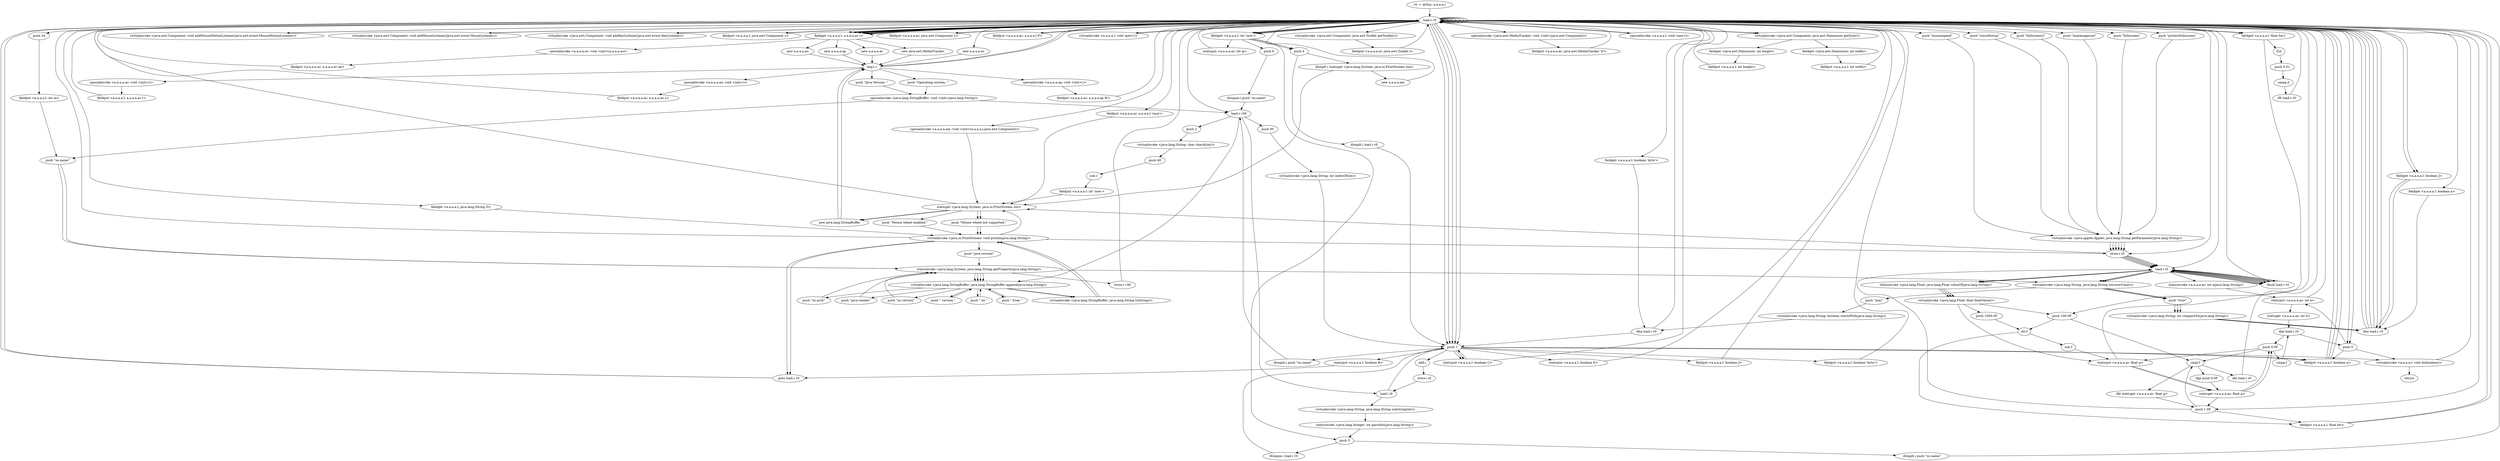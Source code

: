 digraph "" {
    "r0 := @this: a.a.a.a.l"
    "load.r r0"
    "r0 := @this: a.a.a.a.l"->"load.r r0";
    "new a.a.a.a.ac"
    "load.r r0"->"new a.a.a.a.ac";
    "dup1.r"
    "new a.a.a.a.ac"->"dup1.r";
    "specialinvoke <a.a.a.a.ac: void <init>()>"
    "dup1.r"->"specialinvoke <a.a.a.a.ac: void <init>()>";
    "fieldput <a.a.a.a.l: a.a.a.a.ac r>"
    "specialinvoke <a.a.a.a.ac: void <init>()>"->"fieldput <a.a.a.a.l: a.a.a.a.ac r>";
    "fieldput <a.a.a.a.l: a.a.a.a.ac r>"->"load.r r0";
    "fieldget <a.a.a.a.l: a.a.a.a.ac r>"
    "load.r r0"->"fieldget <a.a.a.a.l: a.a.a.a.ac r>";
    "fieldget <a.a.a.a.l: a.a.a.a.ac r>"->"load.r r0";
    "fieldput <a.a.a.a.ac: a.a.a.a.l 'case'>"
    "load.r r0"->"fieldput <a.a.a.a.ac: a.a.a.a.l 'case'>";
    "staticget <java.lang.System: java.io.PrintStream out>"
    "fieldput <a.a.a.a.ac: a.a.a.a.l 'case'>"->"staticget <java.lang.System: java.io.PrintStream out>";
    "staticget <java.lang.System: java.io.PrintStream out>"->"load.r r0";
    "fieldget <a.a.a.a.l: java.lang.String O>"
    "load.r r0"->"fieldget <a.a.a.a.l: java.lang.String O>";
    "virtualinvoke <java.io.PrintStream: void println(java.lang.String)>"
    "fieldget <a.a.a.a.l: java.lang.String O>"->"virtualinvoke <java.io.PrintStream: void println(java.lang.String)>";
    "push \"java.version\""
    "virtualinvoke <java.io.PrintStream: void println(java.lang.String)>"->"push \"java.version\"";
    "staticinvoke <java.lang.System: java.lang.String getProperty(java.lang.String)>"
    "push \"java.version\""->"staticinvoke <java.lang.System: java.lang.String getProperty(java.lang.String)>";
    "store.r r36"
    "staticinvoke <java.lang.System: java.lang.String getProperty(java.lang.String)>"->"store.r r36";
    "store.r r36"->"load.r r0";
    "load.r r36"
    "load.r r0"->"load.r r36";
    "push 2"
    "load.r r36"->"push 2";
    "virtualinvoke <java.lang.String: char charAt(int)>"
    "push 2"->"virtualinvoke <java.lang.String: char charAt(int)>";
    "push 48"
    "virtualinvoke <java.lang.String: char charAt(int)>"->"push 48";
    "sub.c"
    "push 48"->"sub.c";
    "fieldput <a.a.a.a.l: int 'new'>"
    "sub.c"->"fieldput <a.a.a.a.l: int 'new'>";
    "fieldput <a.a.a.a.l: int 'new'>"->"staticget <java.lang.System: java.io.PrintStream out>";
    "new java.lang.StringBuffer"
    "staticget <java.lang.System: java.io.PrintStream out>"->"new java.lang.StringBuffer";
    "new java.lang.StringBuffer"->"dup1.r";
    "push \"Java Version: \""
    "dup1.r"->"push \"Java Version: \"";
    "specialinvoke <java.lang.StringBuffer: void <init>(java.lang.String)>"
    "push \"Java Version: \""->"specialinvoke <java.lang.StringBuffer: void <init>(java.lang.String)>";
    "specialinvoke <java.lang.StringBuffer: void <init>(java.lang.String)>"->"load.r r36";
    "virtualinvoke <java.lang.StringBuffer: java.lang.StringBuffer append(java.lang.String)>"
    "load.r r36"->"virtualinvoke <java.lang.StringBuffer: java.lang.StringBuffer append(java.lang.String)>";
    "push \" from \""
    "virtualinvoke <java.lang.StringBuffer: java.lang.StringBuffer append(java.lang.String)>"->"push \" from \"";
    "push \" from \""->"virtualinvoke <java.lang.StringBuffer: java.lang.StringBuffer append(java.lang.String)>";
    "push \"java.vendor\""
    "virtualinvoke <java.lang.StringBuffer: java.lang.StringBuffer append(java.lang.String)>"->"push \"java.vendor\"";
    "push \"java.vendor\""->"staticinvoke <java.lang.System: java.lang.String getProperty(java.lang.String)>";
    "staticinvoke <java.lang.System: java.lang.String getProperty(java.lang.String)>"->"virtualinvoke <java.lang.StringBuffer: java.lang.StringBuffer append(java.lang.String)>";
    "virtualinvoke <java.lang.StringBuffer: java.lang.String toString()>"
    "virtualinvoke <java.lang.StringBuffer: java.lang.StringBuffer append(java.lang.String)>"->"virtualinvoke <java.lang.StringBuffer: java.lang.String toString()>";
    "virtualinvoke <java.lang.StringBuffer: java.lang.String toString()>"->"virtualinvoke <java.io.PrintStream: void println(java.lang.String)>";
    "virtualinvoke <java.io.PrintStream: void println(java.lang.String)>"->"staticget <java.lang.System: java.io.PrintStream out>";
    "staticget <java.lang.System: java.io.PrintStream out>"->"new java.lang.StringBuffer";
    "new java.lang.StringBuffer"->"dup1.r";
    "push \"Operating system: \""
    "dup1.r"->"push \"Operating system: \"";
    "push \"Operating system: \""->"specialinvoke <java.lang.StringBuffer: void <init>(java.lang.String)>";
    "push \"os.name\""
    "specialinvoke <java.lang.StringBuffer: void <init>(java.lang.String)>"->"push \"os.name\"";
    "push \"os.name\""->"staticinvoke <java.lang.System: java.lang.String getProperty(java.lang.String)>";
    "staticinvoke <java.lang.System: java.lang.String getProperty(java.lang.String)>"->"virtualinvoke <java.lang.StringBuffer: java.lang.StringBuffer append(java.lang.String)>";
    "push \" version \""
    "virtualinvoke <java.lang.StringBuffer: java.lang.StringBuffer append(java.lang.String)>"->"push \" version \"";
    "push \" version \""->"virtualinvoke <java.lang.StringBuffer: java.lang.StringBuffer append(java.lang.String)>";
    "push \"os.version\""
    "virtualinvoke <java.lang.StringBuffer: java.lang.StringBuffer append(java.lang.String)>"->"push \"os.version\"";
    "push \"os.version\""->"staticinvoke <java.lang.System: java.lang.String getProperty(java.lang.String)>";
    "staticinvoke <java.lang.System: java.lang.String getProperty(java.lang.String)>"->"virtualinvoke <java.lang.StringBuffer: java.lang.StringBuffer append(java.lang.String)>";
    "push \" on \""
    "virtualinvoke <java.lang.StringBuffer: java.lang.StringBuffer append(java.lang.String)>"->"push \" on \"";
    "push \" on \""->"virtualinvoke <java.lang.StringBuffer: java.lang.StringBuffer append(java.lang.String)>";
    "push \"os.arch\""
    "virtualinvoke <java.lang.StringBuffer: java.lang.StringBuffer append(java.lang.String)>"->"push \"os.arch\"";
    "push \"os.arch\""->"staticinvoke <java.lang.System: java.lang.String getProperty(java.lang.String)>";
    "staticinvoke <java.lang.System: java.lang.String getProperty(java.lang.String)>"->"virtualinvoke <java.lang.StringBuffer: java.lang.StringBuffer append(java.lang.String)>";
    "virtualinvoke <java.lang.StringBuffer: java.lang.StringBuffer append(java.lang.String)>"->"virtualinvoke <java.lang.StringBuffer: java.lang.String toString()>";
    "virtualinvoke <java.lang.StringBuffer: java.lang.String toString()>"->"virtualinvoke <java.io.PrintStream: void println(java.lang.String)>";
    "virtualinvoke <java.io.PrintStream: void println(java.lang.String)>"->"load.r r0";
    "fieldget <a.a.a.a.l: int 'new'>"
    "load.r r0"->"fieldget <a.a.a.a.l: int 'new'>";
    "push 6"
    "fieldget <a.a.a.a.l: int 'new'>"->"push 6";
    "ifcmpne.i push \"os.name\""
    "push 6"->"ifcmpne.i push \"os.name\"";
    "ifcmpne.i push \"os.name\""->"load.r r36";
    "push 95"
    "load.r r36"->"push 95";
    "virtualinvoke <java.lang.String: int indexOf(int)>"
    "push 95"->"virtualinvoke <java.lang.String: int indexOf(int)>";
    "push 1"
    "virtualinvoke <java.lang.String: int indexOf(int)>"->"push 1";
    "add.i"
    "push 1"->"add.i";
    "store.i i0"
    "add.i"->"store.i i0";
    "load.i i0"
    "store.i i0"->"load.i i0";
    "load.i i0"->"push 1";
    "ifcmple.i push \"os.name\""
    "push 1"->"ifcmple.i push \"os.name\"";
    "ifcmple.i push \"os.name\""->"load.r r36";
    "load.r r36"->"load.i i0";
    "virtualinvoke <java.lang.String: java.lang.String substring(int)>"
    "load.i i0"->"virtualinvoke <java.lang.String: java.lang.String substring(int)>";
    "staticinvoke <java.lang.Integer: int parseInt(java.lang.String)>"
    "virtualinvoke <java.lang.String: java.lang.String substring(int)>"->"staticinvoke <java.lang.Integer: int parseInt(java.lang.String)>";
    "push 3"
    "staticinvoke <java.lang.Integer: int parseInt(java.lang.String)>"->"push 3";
    "ifcmplt.i push \"os.name\""
    "push 3"->"ifcmplt.i push \"os.name\"";
    "ifcmplt.i push \"os.name\""->"load.r r0";
    "push 24"
    "load.r r0"->"push 24";
    "fieldput <a.a.a.a.l: int m>"
    "push 24"->"fieldput <a.a.a.a.l: int m>";
    "fieldput <a.a.a.a.l: int m>"->"push \"os.name\"";
    "push \"os.name\""->"staticinvoke <java.lang.System: java.lang.String getProperty(java.lang.String)>";
    "virtualinvoke <java.lang.String: java.lang.String toLowerCase()>"
    "staticinvoke <java.lang.System: java.lang.String getProperty(java.lang.String)>"->"virtualinvoke <java.lang.String: java.lang.String toLowerCase()>";
    "push \"mac\""
    "virtualinvoke <java.lang.String: java.lang.String toLowerCase()>"->"push \"mac\"";
    "virtualinvoke <java.lang.String: boolean startsWith(java.lang.String)>"
    "push \"mac\""->"virtualinvoke <java.lang.String: boolean startsWith(java.lang.String)>";
    "ifeq load.r r0"
    "virtualinvoke <java.lang.String: boolean startsWith(java.lang.String)>"->"ifeq load.r r0";
    "ifeq load.r r0"->"push 1";
    "staticput <a.a.a.a.l: boolean E>"
    "push 1"->"staticput <a.a.a.a.l: boolean E>";
    "staticput <a.a.a.a.l: boolean E>"->"load.r r0";
    "load.r r0"->"fieldget <a.a.a.a.l: int 'new'>";
    "fieldget <a.a.a.a.l: int 'new'>"->"push 3";
    "ifcmpne.i load.r r0"
    "push 3"->"ifcmpne.i load.r r0";
    "ifcmpne.i load.r r0"->"push 1";
    "staticput <a.a.a.a.l: boolean C>"
    "push 1"->"staticput <a.a.a.a.l: boolean C>";
    "staticput <a.a.a.a.l: boolean C>"->"load.r r0";
    "load.r r0"->"fieldget <a.a.a.a.l: int 'new'>";
    "push 4"
    "fieldget <a.a.a.a.l: int 'new'>"->"push 4";
    "ifcmplt.i load.r r0"
    "push 4"->"ifcmplt.i load.r r0";
    "ifcmplt.i load.r r0"->"push 1";
    "push 1"->"staticput <a.a.a.a.l: boolean C>";
    "staticput <a.a.a.a.l: boolean C>"->"push 1";
    "staticput <a.a.a.a.l: boolean B>"
    "push 1"->"staticput <a.a.a.a.l: boolean B>";
    "goto load.r r0"
    "staticput <a.a.a.a.l: boolean B>"->"goto load.r r0";
    "goto load.r r0"->"load.r r0";
    "load.r r0"->"load.r r0";
    "virtualinvoke <java.awt.Component: void addMouseMotionListener(java.awt.event.MouseMotionListener)>"
    "load.r r0"->"virtualinvoke <java.awt.Component: void addMouseMotionListener(java.awt.event.MouseMotionListener)>";
    "virtualinvoke <java.awt.Component: void addMouseMotionListener(java.awt.event.MouseMotionListener)>"->"load.r r0";
    "load.r r0"->"load.r r0";
    "virtualinvoke <java.awt.Component: void addMouseListener(java.awt.event.MouseListener)>"
    "load.r r0"->"virtualinvoke <java.awt.Component: void addMouseListener(java.awt.event.MouseListener)>";
    "virtualinvoke <java.awt.Component: void addMouseListener(java.awt.event.MouseListener)>"->"load.r r0";
    "load.r r0"->"load.r r0";
    "virtualinvoke <java.awt.Component: void addKeyListener(java.awt.event.KeyListener)>"
    "load.r r0"->"virtualinvoke <java.awt.Component: void addKeyListener(java.awt.event.KeyListener)>";
    "virtualinvoke <java.awt.Component: void addKeyListener(java.awt.event.KeyListener)>"->"load.r r0";
    "load.r r0"->"load.r r0";
    "fieldput <a.a.a.a.l: java.awt.Component c>"
    "load.r r0"->"fieldput <a.a.a.a.l: java.awt.Component c>";
    "fieldput <a.a.a.a.l: java.awt.Component c>"->"load.r r0";
    "load.r r0"->"load.r r0";
    "virtualinvoke <java.awt.Component: java.awt.Dimension getSize()>"
    "load.r r0"->"virtualinvoke <java.awt.Component: java.awt.Dimension getSize()>";
    "fieldget <java.awt.Dimension: int width>"
    "virtualinvoke <java.awt.Component: java.awt.Dimension getSize()>"->"fieldget <java.awt.Dimension: int width>";
    "fieldput <a.a.a.a.l: int width>"
    "fieldget <java.awt.Dimension: int width>"->"fieldput <a.a.a.a.l: int width>";
    "fieldput <a.a.a.a.l: int width>"->"load.r r0";
    "load.r r0"->"load.r r0";
    "load.r r0"->"virtualinvoke <java.awt.Component: java.awt.Dimension getSize()>";
    "fieldget <java.awt.Dimension: int height>"
    "virtualinvoke <java.awt.Component: java.awt.Dimension getSize()>"->"fieldget <java.awt.Dimension: int height>";
    "fieldput <a.a.a.a.l: int height>"
    "fieldget <java.awt.Dimension: int height>"->"fieldput <a.a.a.a.l: int height>";
    "fieldput <a.a.a.a.l: int height>"->"load.r r0";
    "load.r r0"->"fieldget <a.a.a.a.l: a.a.a.a.ac r>";
    "fieldget <a.a.a.a.l: a.a.a.a.ac r>"->"load.r r0";
    "fieldput <a.a.a.a.ac: java.awt.Component L>"
    "load.r r0"->"fieldput <a.a.a.a.ac: java.awt.Component L>";
    "fieldput <a.a.a.a.ac: java.awt.Component L>"->"load.r r0";
    "load.r r0"->"fieldget <a.a.a.a.l: a.a.a.a.ac r>";
    "fieldget <a.a.a.a.l: a.a.a.a.ac r>"->"load.r r0";
    "virtualinvoke <java.awt.Component: java.awt.Toolkit getToolkit()>"
    "load.r r0"->"virtualinvoke <java.awt.Component: java.awt.Toolkit getToolkit()>";
    "fieldput <a.a.a.a.ac: java.awt.Toolkit I>"
    "virtualinvoke <java.awt.Component: java.awt.Toolkit getToolkit()>"->"fieldput <a.a.a.a.ac: java.awt.Toolkit I>";
    "fieldput <a.a.a.a.ac: java.awt.Toolkit I>"->"load.r r0";
    "load.r r0"->"fieldget <a.a.a.a.l: a.a.a.a.ac r>";
    "new a.a.a.a.ap"
    "fieldget <a.a.a.a.l: a.a.a.a.ac r>"->"new a.a.a.a.ap";
    "new a.a.a.a.ap"->"dup1.r";
    "specialinvoke <a.a.a.a.ap: void <init>()>"
    "dup1.r"->"specialinvoke <a.a.a.a.ap: void <init>()>";
    "fieldput <a.a.a.a.ac: a.a.a.a.ap W>"
    "specialinvoke <a.a.a.a.ap: void <init>()>"->"fieldput <a.a.a.a.ac: a.a.a.a.ap W>";
    "fieldput <a.a.a.a.ac: a.a.a.a.ap W>"->"load.r r0";
    "load.r r0"->"fieldget <a.a.a.a.l: a.a.a.a.ac r>";
    "new a.a.a.a.av"
    "fieldget <a.a.a.a.l: a.a.a.a.ac r>"->"new a.a.a.a.av";
    "new a.a.a.a.av"->"dup1.r";
    "dup1.r"->"load.r r0";
    "load.r r0"->"fieldget <a.a.a.a.l: a.a.a.a.ac r>";
    "specialinvoke <a.a.a.a.av: void <init>(a.a.a.a.ac)>"
    "fieldget <a.a.a.a.l: a.a.a.a.ac r>"->"specialinvoke <a.a.a.a.av: void <init>(a.a.a.a.ac)>";
    "fieldput <a.a.a.a.ac: a.a.a.a.av aa>"
    "specialinvoke <a.a.a.a.av: void <init>(a.a.a.a.ac)>"->"fieldput <a.a.a.a.ac: a.a.a.a.av aa>";
    "fieldput <a.a.a.a.ac: a.a.a.a.av aa>"->"load.r r0";
    "load.r r0"->"fieldget <a.a.a.a.l: a.a.a.a.ac r>";
    "fieldget <a.a.a.a.l: a.a.a.a.ac r>"->"load.r r0";
    "fieldput <a.a.a.a.ac: a.a.a.a.l P>"
    "load.r r0"->"fieldput <a.a.a.a.ac: a.a.a.a.l P>";
    "fieldput <a.a.a.a.ac: a.a.a.a.l P>"->"load.r r0";
    "load.r r0"->"fieldget <a.a.a.a.l: a.a.a.a.ac r>";
    "new java.awt.MediaTracker"
    "fieldget <a.a.a.a.l: a.a.a.a.ac r>"->"new java.awt.MediaTracker";
    "new java.awt.MediaTracker"->"dup1.r";
    "dup1.r"->"load.r r0";
    "specialinvoke <java.awt.MediaTracker: void <init>(java.awt.Component)>"
    "load.r r0"->"specialinvoke <java.awt.MediaTracker: void <init>(java.awt.Component)>";
    "fieldput <a.a.a.a.ac: java.awt.MediaTracker 'if'>"
    "specialinvoke <java.awt.MediaTracker: void <init>(java.awt.Component)>"->"fieldput <a.a.a.a.ac: java.awt.MediaTracker 'if'>";
    "fieldput <a.a.a.a.ac: java.awt.MediaTracker 'if'>"->"load.r r0";
    "load.r r0"->"fieldget <a.a.a.a.l: a.a.a.a.ac r>";
    "new a.a.a.a.au"
    "fieldget <a.a.a.a.l: a.a.a.a.ac r>"->"new a.a.a.a.au";
    "new a.a.a.a.au"->"dup1.r";
    "specialinvoke <a.a.a.a.au: void <init>()>"
    "dup1.r"->"specialinvoke <a.a.a.a.au: void <init>()>";
    "fieldput <a.a.a.a.ac: a.a.a.a.au s>"
    "specialinvoke <a.a.a.a.au: void <init>()>"->"fieldput <a.a.a.a.ac: a.a.a.a.au s>";
    "fieldput <a.a.a.a.ac: a.a.a.a.au s>"->"load.r r0";
    "load.r r0"->"fieldget <a.a.a.a.l: int 'new'>";
    "staticput <a.a.a.a.ac: int aj>"
    "fieldget <a.a.a.a.l: int 'new'>"->"staticput <a.a.a.a.ac: int aj>";
    "staticput <a.a.a.a.ac: int aj>"->"load.r r0";
    "virtualinvoke <a.a.a.a.l: void 'goto'()>"
    "load.r r0"->"virtualinvoke <a.a.a.a.l: void 'goto'()>";
    "virtualinvoke <a.a.a.a.l: void 'goto'()>"->"load.r r0";
    "push \"maximagesize\""
    "load.r r0"->"push \"maximagesize\"";
    "virtualinvoke <java.applet.Applet: java.lang.String getParameter(java.lang.String)>"
    "push \"maximagesize\""->"virtualinvoke <java.applet.Applet: java.lang.String getParameter(java.lang.String)>";
    "store.r i0"
    "virtualinvoke <java.applet.Applet: java.lang.String getParameter(java.lang.String)>"->"store.r i0";
    "load.r i0"
    "store.r i0"->"load.r i0";
    "ifnull load.r r0"
    "load.r i0"->"ifnull load.r r0";
    "ifnull load.r r0"->"load.r i0";
    "staticinvoke <a.a.a.a.ac: int a(java.lang.String)>"
    "load.r i0"->"staticinvoke <a.a.a.a.ac: int a(java.lang.String)>";
    "staticput <a.a.a.a.ac: int b>"
    "staticinvoke <a.a.a.a.ac: int a(java.lang.String)>"->"staticput <a.a.a.a.ac: int b>";
    "staticget <a.a.a.a.ac: int b>"
    "staticput <a.a.a.a.ac: int b>"->"staticget <a.a.a.a.ac: int b>";
    "ifge load.r r0"
    "staticget <a.a.a.a.ac: int b>"->"ifge load.r r0";
    "push 0"
    "ifge load.r r0"->"push 0";
    "push 0"->"staticput <a.a.a.a.ac: int b>";
    "staticput <a.a.a.a.ac: int b>"->"load.r r0";
    "load.r r0"->"fieldget <a.a.a.a.l: int 'new'>";
    "fieldget <a.a.a.a.l: int 'new'>"->"push 4";
    "ifcmplt.i staticget <java.lang.System: java.io.PrintStream out>"
    "push 4"->"ifcmplt.i staticget <java.lang.System: java.io.PrintStream out>";
    "new a.a.a.a.am"
    "ifcmplt.i staticget <java.lang.System: java.io.PrintStream out>"->"new a.a.a.a.am";
    "new a.a.a.a.am"->"load.r r0";
    "load.r r0"->"load.r r0";
    "specialinvoke <a.a.a.a.am: void <init>(a.a.a.a.l,java.awt.Component)>"
    "load.r r0"->"specialinvoke <a.a.a.a.am: void <init>(a.a.a.a.l,java.awt.Component)>";
    "specialinvoke <a.a.a.a.am: void <init>(a.a.a.a.l,java.awt.Component)>"->"staticget <java.lang.System: java.io.PrintStream out>";
    "push \"Mouse wheel enabled.\""
    "staticget <java.lang.System: java.io.PrintStream out>"->"push \"Mouse wheel enabled.\"";
    "push \"Mouse wheel enabled.\""->"virtualinvoke <java.io.PrintStream: void println(java.lang.String)>";
    "virtualinvoke <java.io.PrintStream: void println(java.lang.String)>"->"goto load.r r0";
    "goto load.r r0"->"load.r r0";
    "push \"mousespeed\""
    "load.r r0"->"push \"mousespeed\"";
    "push \"mousespeed\""->"virtualinvoke <java.applet.Applet: java.lang.String getParameter(java.lang.String)>";
    "virtualinvoke <java.applet.Applet: java.lang.String getParameter(java.lang.String)>"->"store.r i0";
    "store.r i0"->"load.r i0";
    "load.r i0"->"ifnull load.r r0";
    "ifnull load.r r0"->"load.r r0";
    "load.r r0"->"load.r i0";
    "staticinvoke <java.lang.Float: java.lang.Float valueOf(java.lang.String)>"
    "load.r i0"->"staticinvoke <java.lang.Float: java.lang.Float valueOf(java.lang.String)>";
    "virtualinvoke <java.lang.Float: float floatValue()>"
    "staticinvoke <java.lang.Float: java.lang.Float valueOf(java.lang.String)>"->"virtualinvoke <java.lang.Float: float floatValue()>";
    "push 100.0F"
    "virtualinvoke <java.lang.Float: float floatValue()>"->"push 100.0F";
    "div.f"
    "push 100.0F"->"div.f";
    "fieldput <a.a.a.a.l: float for>"
    "div.f"->"fieldput <a.a.a.a.l: float for>";
    "fieldput <a.a.a.a.l: float for>"->"load.r r0";
    "fieldget <a.a.a.a.l: float for>"
    "load.r r0"->"fieldget <a.a.a.a.l: float for>";
    "f2d"
    "fieldget <a.a.a.a.l: float for>"->"f2d";
    "push 0.01"
    "f2d"->"push 0.01";
    "cmpg.d"
    "push 0.01"->"cmpg.d";
    "iflt load.r r0"
    "cmpg.d"->"iflt load.r r0";
    "iflt load.r r0"->"load.r r0";
    "load.r r0"->"fieldget <a.a.a.a.l: float for>";
    "fieldget <a.a.a.a.l: float for>"->"push 100.0F";
    "cmpl.f"
    "push 100.0F"->"cmpl.f";
    "ifle load.r r0"
    "cmpl.f"->"ifle load.r r0";
    "ifle load.r r0"->"load.r r0";
    "push 1.0F"
    "load.r r0"->"push 1.0F";
    "push 1.0F"->"fieldput <a.a.a.a.l: float for>";
    "fieldput <a.a.a.a.l: float for>"->"load.r r0";
    "push \"smoothstop\""
    "load.r r0"->"push \"smoothstop\"";
    "push \"smoothstop\""->"virtualinvoke <java.applet.Applet: java.lang.String getParameter(java.lang.String)>";
    "virtualinvoke <java.applet.Applet: java.lang.String getParameter(java.lang.String)>"->"store.r i0";
    "store.r i0"->"load.r i0";
    "load.r i0"->"ifnull load.r r0";
    "ifnull load.r r0"->"load.r i0";
    "load.r i0"->"staticinvoke <java.lang.Float: java.lang.Float valueOf(java.lang.String)>";
    "staticinvoke <java.lang.Float: java.lang.Float valueOf(java.lang.String)>"->"virtualinvoke <java.lang.Float: float floatValue()>";
    "staticput <a.a.a.a.ac: float g>"
    "virtualinvoke <java.lang.Float: float floatValue()>"->"staticput <a.a.a.a.ac: float g>";
    "staticget <a.a.a.a.ac: float g>"
    "staticput <a.a.a.a.ac: float g>"->"staticget <a.a.a.a.ac: float g>";
    "push 0.0F"
    "staticget <a.a.a.a.ac: float g>"->"push 0.0F";
    "push 0.0F"->"cmpl.f";
    "ifle staticget <a.a.a.a.ac: float g>"
    "cmpl.f"->"ifle staticget <a.a.a.a.ac: float g>";
    "ifle staticget <a.a.a.a.ac: float g>"->"push 1.0F";
    "push 1.0F"->"load.r i0";
    "load.r i0"->"staticinvoke <java.lang.Float: java.lang.Float valueOf(java.lang.String)>";
    "staticinvoke <java.lang.Float: java.lang.Float valueOf(java.lang.String)>"->"virtualinvoke <java.lang.Float: float floatValue()>";
    "push 1000.0F"
    "virtualinvoke <java.lang.Float: float floatValue()>"->"push 1000.0F";
    "push 1000.0F"->"div.f";
    "sub.f"
    "div.f"->"sub.f";
    "sub.f"->"staticput <a.a.a.a.ac: float g>";
    "staticput <a.a.a.a.ac: float g>"->"staticget <a.a.a.a.ac: float g>";
    "staticget <a.a.a.a.ac: float g>"->"push 1.0F";
    "push 1.0F"->"cmpl.f";
    "ifge push 0.0F"
    "cmpl.f"->"ifge push 0.0F";
    "ifge push 0.0F"->"staticget <a.a.a.a.ac: float g>";
    "staticget <a.a.a.a.ac: float g>"->"push 0.0F";
    "cmpg.f"
    "push 0.0F"->"cmpg.f";
    "cmpg.f"->"ifge load.r r0";
    "ifge load.r r0"->"push 0.0F";
    "push 0.0F"->"staticput <a.a.a.a.ac: float g>";
    "staticput <a.a.a.a.ac: float g>"->"load.r r0";
    "push \"fullscreen2\""
    "load.r r0"->"push \"fullscreen2\"";
    "push \"fullscreen2\""->"virtualinvoke <java.applet.Applet: java.lang.String getParameter(java.lang.String)>";
    "virtualinvoke <java.applet.Applet: java.lang.String getParameter(java.lang.String)>"->"store.r i0";
    "store.r i0"->"load.r i0";
    "load.r i0"->"ifnull load.r r0";
    "ifnull load.r r0"->"load.r i0";
    "load.r i0"->"virtualinvoke <java.lang.String: java.lang.String toLowerCase()>";
    "push \"true\""
    "virtualinvoke <java.lang.String: java.lang.String toLowerCase()>"->"push \"true\"";
    "virtualinvoke <java.lang.String: int compareTo(java.lang.String)>"
    "push \"true\""->"virtualinvoke <java.lang.String: int compareTo(java.lang.String)>";
    "ifne load.r r0"
    "virtualinvoke <java.lang.String: int compareTo(java.lang.String)>"->"ifne load.r r0";
    "ifne load.r r0"->"load.r r0";
    "load.r r0"->"push 1";
    "fieldput <a.a.a.a.l: boolean J>"
    "push 1"->"fieldput <a.a.a.a.l: boolean J>";
    "fieldput <a.a.a.a.l: boolean J>"->"load.r r0";
    "fieldget <a.a.a.a.l: boolean J>"
    "load.r r0"->"fieldget <a.a.a.a.l: boolean J>";
    "fieldget <a.a.a.a.l: boolean J>"->"ifne load.r r0";
    "ifne load.r r0"->"load.r r0";
    "push \"fullscreen\""
    "load.r r0"->"push \"fullscreen\"";
    "push \"fullscreen\""->"virtualinvoke <java.applet.Applet: java.lang.String getParameter(java.lang.String)>";
    "virtualinvoke <java.applet.Applet: java.lang.String getParameter(java.lang.String)>"->"store.r i0";
    "store.r i0"->"load.r i0";
    "load.r i0"->"ifnull load.r r0";
    "ifnull load.r r0"->"load.r i0";
    "load.r i0"->"virtualinvoke <java.lang.String: java.lang.String toLowerCase()>";
    "virtualinvoke <java.lang.String: java.lang.String toLowerCase()>"->"push \"true\"";
    "push \"true\""->"virtualinvoke <java.lang.String: int compareTo(java.lang.String)>";
    "virtualinvoke <java.lang.String: int compareTo(java.lang.String)>"->"ifne load.r r0";
    "ifne load.r r0"->"load.r r0";
    "load.r r0"->"push 1";
    "fieldput <a.a.a.a.l: boolean a>"
    "push 1"->"fieldput <a.a.a.a.l: boolean a>";
    "fieldput <a.a.a.a.l: boolean a>"->"load.r r0";
    "push \"protectfullscreen\""
    "load.r r0"->"push \"protectfullscreen\"";
    "push \"protectfullscreen\""->"virtualinvoke <java.applet.Applet: java.lang.String getParameter(java.lang.String)>";
    "virtualinvoke <java.applet.Applet: java.lang.String getParameter(java.lang.String)>"->"store.r i0";
    "store.r i0"->"load.r i0";
    "load.r i0"->"ifnull load.r r0";
    "ifnull load.r r0"->"load.r i0";
    "load.r i0"->"virtualinvoke <java.lang.String: java.lang.String toLowerCase()>";
    "virtualinvoke <java.lang.String: java.lang.String toLowerCase()>"->"push \"true\"";
    "push \"true\""->"virtualinvoke <java.lang.String: int compareTo(java.lang.String)>";
    "virtualinvoke <java.lang.String: int compareTo(java.lang.String)>"->"ifne load.r r0";
    "ifne load.r r0"->"load.r r0";
    "load.r r0"->"push 1";
    "fieldput <a.a.a.a.l: boolean 'byte'>"
    "push 1"->"fieldput <a.a.a.a.l: boolean 'byte'>";
    "fieldput <a.a.a.a.l: boolean 'byte'>"->"load.r r0";
    "specialinvoke <a.a.a.a.l: void 'case'()>"
    "load.r r0"->"specialinvoke <a.a.a.a.l: void 'case'()>";
    "specialinvoke <a.a.a.a.l: void 'case'()>"->"load.r r0";
    "fieldget <a.a.a.a.l: boolean 'byte'>"
    "load.r r0"->"fieldget <a.a.a.a.l: boolean 'byte'>";
    "fieldget <a.a.a.a.l: boolean 'byte'>"->"ifeq load.r r0";
    "ifeq load.r r0"->"load.r r0";
    "fieldget <a.a.a.a.l: boolean a>"
    "load.r r0"->"fieldget <a.a.a.a.l: boolean a>";
    "fieldget <a.a.a.a.l: boolean a>"->"ifne load.r r0";
    "ifne load.r r0"->"load.r r0";
    "load.r r0"->"fieldget <a.a.a.a.l: boolean J>";
    "fieldget <a.a.a.a.l: boolean J>"->"ifne load.r r0";
    "ifne load.r r0"->"load.r r0";
    "load.r r0"->"push 1";
    "push 1"->"fieldput <a.a.a.a.l: boolean a>";
    "fieldput <a.a.a.a.l: boolean a>"->"load.r r0";
    "load.r r0"->"push 0";
    "virtualinvoke <a.a.a.a.l: void do(boolean)>"
    "push 0"->"virtualinvoke <a.a.a.a.l: void do(boolean)>";
    "virtualinvoke <a.a.a.a.l: void do(boolean)>"->"load.r r0";
    "load.r r0"->"push 0";
    "push 0"->"fieldput <a.a.a.a.l: boolean a>";
    "fieldput <a.a.a.a.l: boolean a>"->"load.r r0";
    "load.r r0"->"push 1";
    "push 1"->"virtualinvoke <a.a.a.a.l: void do(boolean)>";
    "return"
    "virtualinvoke <a.a.a.a.l: void do(boolean)>"->"return";
    "virtualinvoke <java.io.PrintStream: void println(java.lang.String)>"->"store.r i0";
    "store.r i0"->"staticget <java.lang.System: java.io.PrintStream out>";
    "push \"Mouse wheel not supported.\""
    "staticget <java.lang.System: java.io.PrintStream out>"->"push \"Mouse wheel not supported.\"";
    "push \"Mouse wheel not supported.\""->"virtualinvoke <java.io.PrintStream: void println(java.lang.String)>";
    "virtualinvoke <java.io.PrintStream: void println(java.lang.String)>"->"goto load.r r0";
    "ifcmplt.i staticget <java.lang.System: java.io.PrintStream out>"->"staticget <java.lang.System: java.io.PrintStream out>";
    "staticget <java.lang.System: java.io.PrintStream out>"->"push \"Mouse wheel not supported.\"";
    "push \"Mouse wheel not supported.\""->"virtualinvoke <java.io.PrintStream: void println(java.lang.String)>";
    "load.r r0"->"store.r i0";
}
